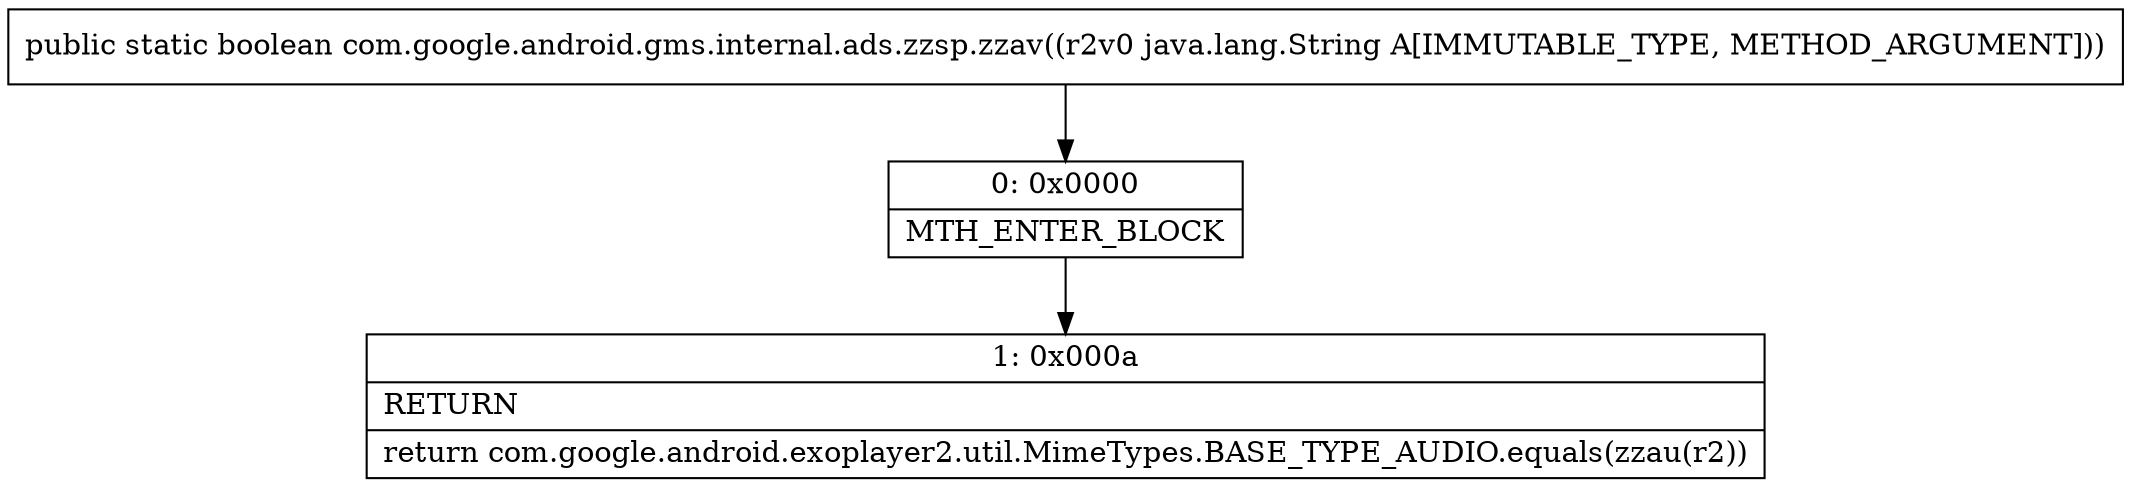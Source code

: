 digraph "CFG forcom.google.android.gms.internal.ads.zzsp.zzav(Ljava\/lang\/String;)Z" {
Node_0 [shape=record,label="{0\:\ 0x0000|MTH_ENTER_BLOCK\l}"];
Node_1 [shape=record,label="{1\:\ 0x000a|RETURN\l|return com.google.android.exoplayer2.util.MimeTypes.BASE_TYPE_AUDIO.equals(zzau(r2))\l}"];
MethodNode[shape=record,label="{public static boolean com.google.android.gms.internal.ads.zzsp.zzav((r2v0 java.lang.String A[IMMUTABLE_TYPE, METHOD_ARGUMENT])) }"];
MethodNode -> Node_0;
Node_0 -> Node_1;
}

